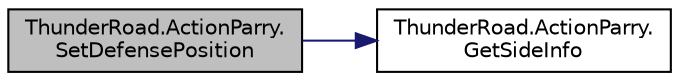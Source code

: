 digraph "ThunderRoad.ActionParry.SetDefensePosition"
{
 // LATEX_PDF_SIZE
  edge [fontname="Helvetica",fontsize="10",labelfontname="Helvetica",labelfontsize="10"];
  node [fontname="Helvetica",fontsize="10",shape=record];
  rankdir="LR";
  Node1 [label="ThunderRoad.ActionParry.\lSetDefensePosition",height=0.2,width=0.4,color="black", fillcolor="grey75", style="filled", fontcolor="black",tooltip="Sets the defense position."];
  Node1 -> Node2 [color="midnightblue",fontsize="10",style="solid",fontname="Helvetica"];
  Node2 [label="ThunderRoad.ActionParry.\lGetSideInfo",height=0.2,width=0.4,color="black", fillcolor="white", style="filled",URL="$class_thunder_road_1_1_action_parry.html#adf9c812c54a4b4f82e2f3dba712de597",tooltip="Gets the side information."];
}
